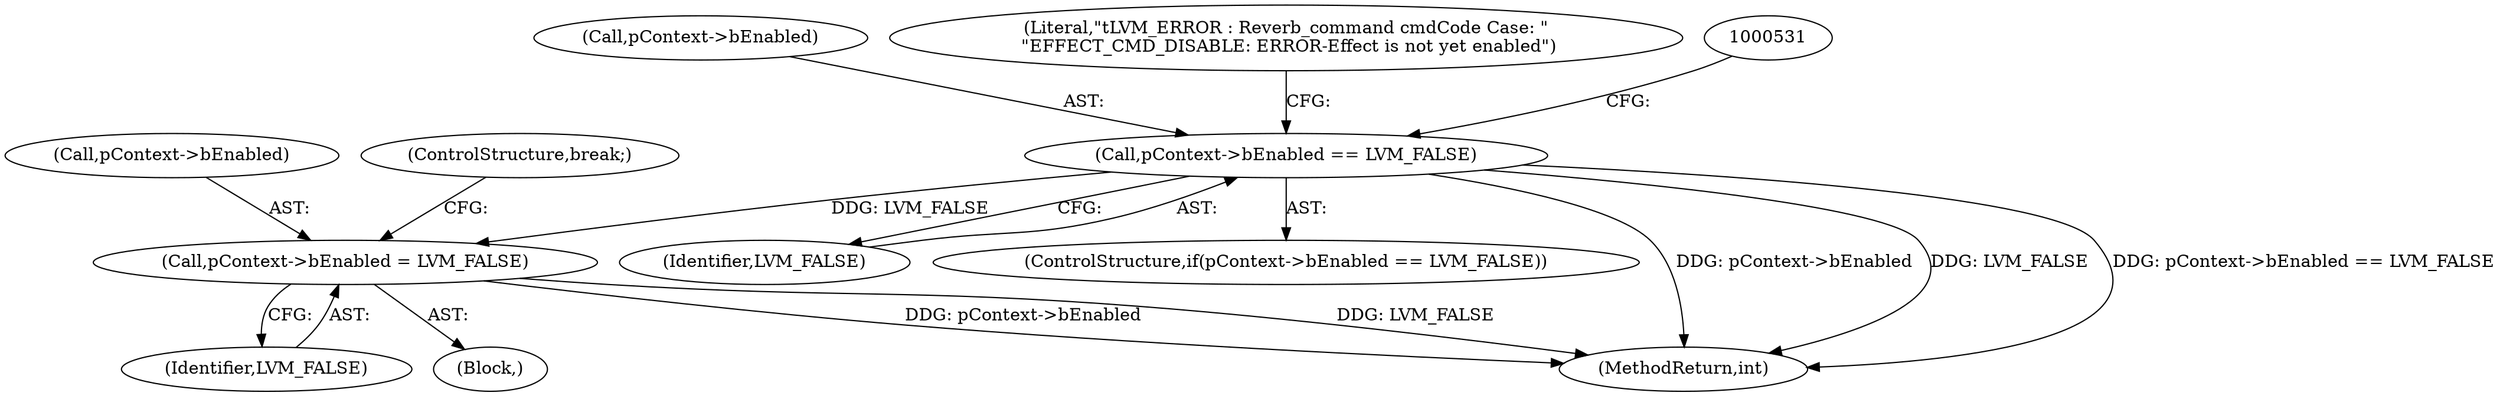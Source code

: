 digraph "0_Android_aeea52da00d210587fb3ed895de3d5f2e0264c88_6@pointer" {
"1000517" [label="(Call,pContext->bEnabled == LVM_FALSE)"];
"1000534" [label="(Call,pContext->bEnabled = LVM_FALSE)"];
"1000538" [label="(Identifier,LVM_FALSE)"];
"1000534" [label="(Call,pContext->bEnabled = LVM_FALSE)"];
"1000138" [label="(Block,)"];
"1000535" [label="(Call,pContext->bEnabled)"];
"1000539" [label="(ControlStructure,break;)"];
"1000521" [label="(Identifier,LVM_FALSE)"];
"1000516" [label="(ControlStructure,if(pContext->bEnabled == LVM_FALSE))"];
"1000517" [label="(Call,pContext->bEnabled == LVM_FALSE)"];
"1000668" [label="(MethodReturn,int)"];
"1000518" [label="(Call,pContext->bEnabled)"];
"1000524" [label="(Literal,\"\tLVM_ERROR : Reverb_command cmdCode Case: \"\n \"EFFECT_CMD_DISABLE: ERROR-Effect is not yet enabled\")"];
"1000517" -> "1000516"  [label="AST: "];
"1000517" -> "1000521"  [label="CFG: "];
"1000518" -> "1000517"  [label="AST: "];
"1000521" -> "1000517"  [label="AST: "];
"1000524" -> "1000517"  [label="CFG: "];
"1000531" -> "1000517"  [label="CFG: "];
"1000517" -> "1000668"  [label="DDG: pContext->bEnabled"];
"1000517" -> "1000668"  [label="DDG: LVM_FALSE"];
"1000517" -> "1000668"  [label="DDG: pContext->bEnabled == LVM_FALSE"];
"1000517" -> "1000534"  [label="DDG: LVM_FALSE"];
"1000534" -> "1000138"  [label="AST: "];
"1000534" -> "1000538"  [label="CFG: "];
"1000535" -> "1000534"  [label="AST: "];
"1000538" -> "1000534"  [label="AST: "];
"1000539" -> "1000534"  [label="CFG: "];
"1000534" -> "1000668"  [label="DDG: pContext->bEnabled"];
"1000534" -> "1000668"  [label="DDG: LVM_FALSE"];
}
